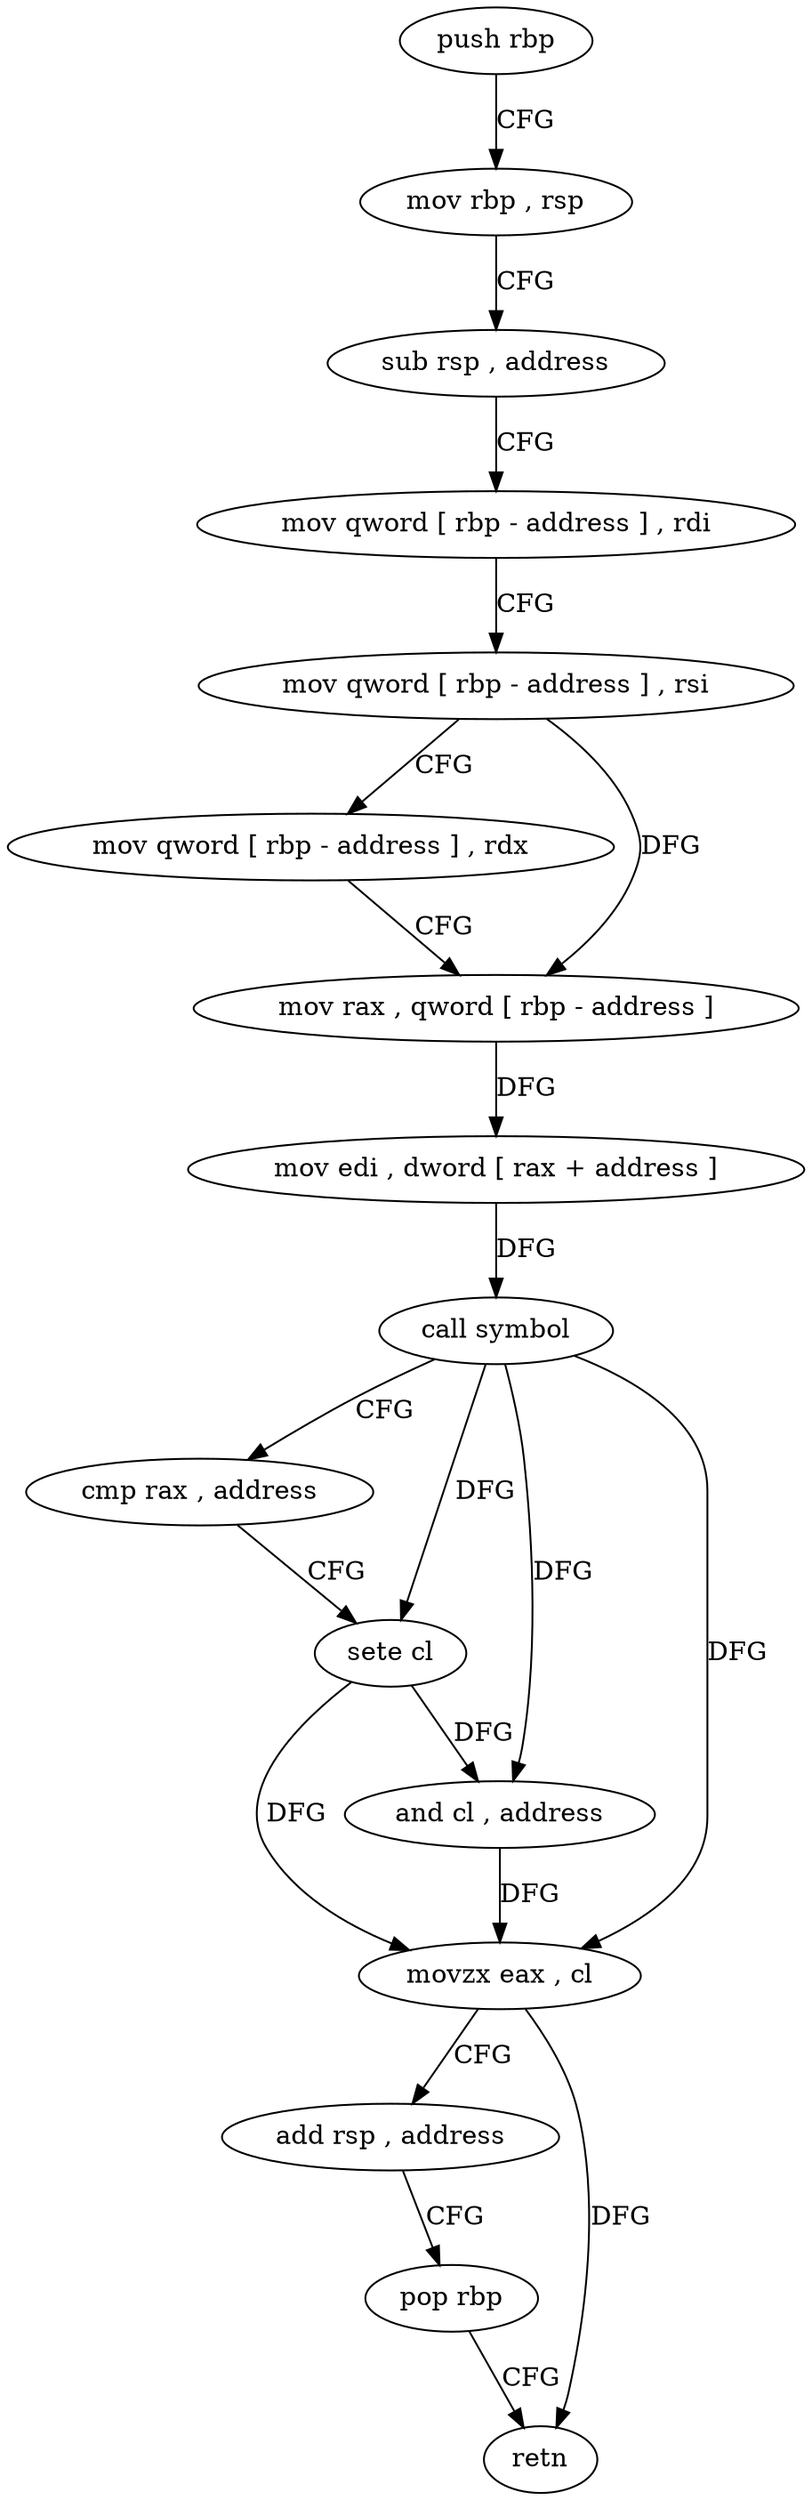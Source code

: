 digraph "func" {
"4219104" [label = "push rbp" ]
"4219105" [label = "mov rbp , rsp" ]
"4219108" [label = "sub rsp , address" ]
"4219112" [label = "mov qword [ rbp - address ] , rdi" ]
"4219116" [label = "mov qword [ rbp - address ] , rsi" ]
"4219120" [label = "mov qword [ rbp - address ] , rdx" ]
"4219124" [label = "mov rax , qword [ rbp - address ]" ]
"4219128" [label = "mov edi , dword [ rax + address ]" ]
"4219131" [label = "call symbol" ]
"4219136" [label = "cmp rax , address" ]
"4219140" [label = "sete cl" ]
"4219143" [label = "and cl , address" ]
"4219146" [label = "movzx eax , cl" ]
"4219149" [label = "add rsp , address" ]
"4219153" [label = "pop rbp" ]
"4219154" [label = "retn" ]
"4219104" -> "4219105" [ label = "CFG" ]
"4219105" -> "4219108" [ label = "CFG" ]
"4219108" -> "4219112" [ label = "CFG" ]
"4219112" -> "4219116" [ label = "CFG" ]
"4219116" -> "4219120" [ label = "CFG" ]
"4219116" -> "4219124" [ label = "DFG" ]
"4219120" -> "4219124" [ label = "CFG" ]
"4219124" -> "4219128" [ label = "DFG" ]
"4219128" -> "4219131" [ label = "DFG" ]
"4219131" -> "4219136" [ label = "CFG" ]
"4219131" -> "4219140" [ label = "DFG" ]
"4219131" -> "4219143" [ label = "DFG" ]
"4219131" -> "4219146" [ label = "DFG" ]
"4219136" -> "4219140" [ label = "CFG" ]
"4219140" -> "4219143" [ label = "DFG" ]
"4219140" -> "4219146" [ label = "DFG" ]
"4219143" -> "4219146" [ label = "DFG" ]
"4219146" -> "4219149" [ label = "CFG" ]
"4219146" -> "4219154" [ label = "DFG" ]
"4219149" -> "4219153" [ label = "CFG" ]
"4219153" -> "4219154" [ label = "CFG" ]
}
